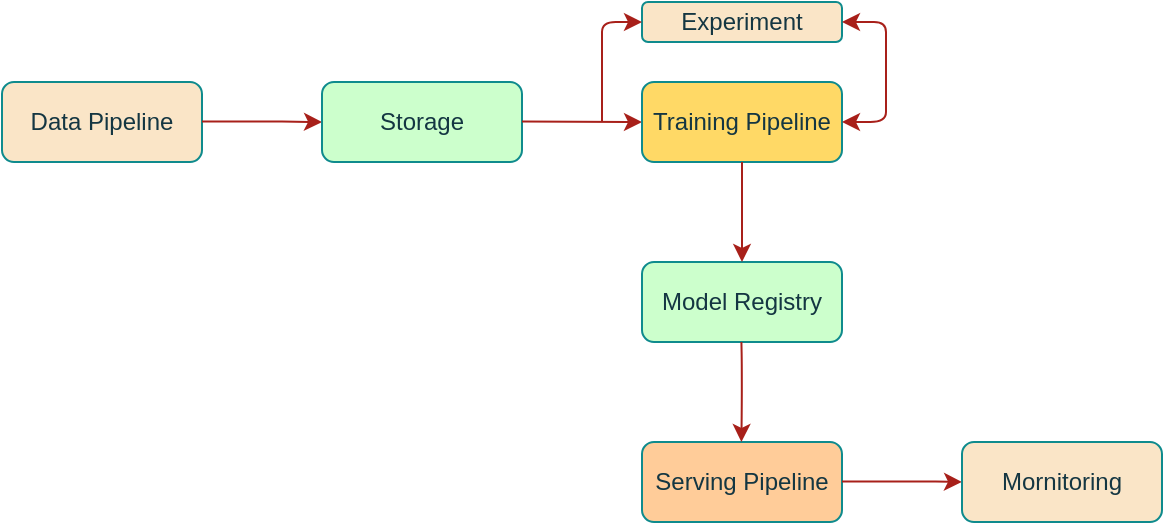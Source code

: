 <mxfile version="26.0.5">
  <diagram name="Page-1" id="qAib15jJmRBoWKASRBLO">
    <mxGraphModel dx="989" dy="509" grid="1" gridSize="10" guides="1" tooltips="1" connect="1" arrows="1" fold="1" page="1" pageScale="1" pageWidth="850" pageHeight="1100" math="0" shadow="0" adaptiveColors="simple">
      <root>
        <mxCell id="0" />
        <mxCell id="1" parent="0" />
        <mxCell id="jWd6oySCtDXXUH-AqADw-1" value="Data Pipeline" style="rounded=1;whiteSpace=wrap;html=1;fontColor=#143642;labelBackgroundColor=none;labelBorderColor=none;fillColor=#FAE5C7;strokeColor=#0F8B8D;" vertex="1" parent="1">
          <mxGeometry x="40" y="400" width="100" height="40" as="geometry" />
        </mxCell>
        <mxCell id="jWd6oySCtDXXUH-AqADw-3" value="" style="endArrow=classic;html=1;rounded=1;labelBackgroundColor=none;strokeColor=#A8201A;fontColor=default;" edge="1" parent="1">
          <mxGeometry width="50" height="50" relative="1" as="geometry">
            <mxPoint x="140" y="419.71" as="sourcePoint" />
            <mxPoint x="200" y="420" as="targetPoint" />
            <Array as="points">
              <mxPoint x="170" y="419.71" />
            </Array>
          </mxGeometry>
        </mxCell>
        <mxCell id="jWd6oySCtDXXUH-AqADw-4" value="Storage" style="rounded=1;whiteSpace=wrap;html=1;fillColor=#CCFFCC;labelBorderColor=none;labelBackgroundColor=none;strokeColor=#0F8B8D;fontColor=#143642;" vertex="1" parent="1">
          <mxGeometry x="200" y="400" width="100" height="40" as="geometry" />
        </mxCell>
        <mxCell id="jWd6oySCtDXXUH-AqADw-5" value="" style="endArrow=classic;html=1;rounded=1;labelBackgroundColor=none;strokeColor=#A8201A;fontColor=default;" edge="1" parent="1">
          <mxGeometry width="50" height="50" relative="1" as="geometry">
            <mxPoint x="300" y="419.71" as="sourcePoint" />
            <mxPoint x="360" y="420" as="targetPoint" />
          </mxGeometry>
        </mxCell>
        <mxCell id="jWd6oySCtDXXUH-AqADw-6" value="Training Pipeline" style="rounded=1;whiteSpace=wrap;html=1;fillColor=#FFD966;labelBackgroundColor=none;strokeColor=#0F8B8D;fontColor=#143642;" vertex="1" parent="1">
          <mxGeometry x="360" y="400" width="100" height="40" as="geometry" />
        </mxCell>
        <mxCell id="jWd6oySCtDXXUH-AqADw-8" value="Experiment" style="rounded=1;whiteSpace=wrap;html=1;fillColor=#FAE5C7;labelBackgroundColor=none;strokeColor=#0F8B8D;fontColor=#143642;" vertex="1" parent="1">
          <mxGeometry x="360" y="360" width="100" height="20" as="geometry" />
        </mxCell>
        <mxCell id="jWd6oySCtDXXUH-AqADw-14" value="" style="endArrow=classic;html=1;rounded=1;labelBackgroundColor=none;strokeColor=#A8201A;fontColor=default;" edge="1" parent="1">
          <mxGeometry width="50" height="50" relative="1" as="geometry">
            <mxPoint x="340" y="420" as="sourcePoint" />
            <mxPoint x="360" y="370" as="targetPoint" />
            <Array as="points">
              <mxPoint x="340" y="410" />
              <mxPoint x="340" y="390" />
              <mxPoint x="340" y="370" />
            </Array>
          </mxGeometry>
        </mxCell>
        <mxCell id="jWd6oySCtDXXUH-AqADw-16" value="" style="endArrow=classic;startArrow=classic;html=1;rounded=1;labelBackgroundColor=none;strokeColor=#A8201A;fontColor=default;" edge="1" parent="1">
          <mxGeometry width="50" height="50" relative="1" as="geometry">
            <mxPoint x="460" y="420" as="sourcePoint" />
            <mxPoint x="460" y="370" as="targetPoint" />
            <Array as="points">
              <mxPoint x="482" y="420" />
              <mxPoint x="482" y="410" />
              <mxPoint x="482" y="390" />
              <mxPoint x="482" y="370" />
              <mxPoint x="470" y="370" />
            </Array>
          </mxGeometry>
        </mxCell>
        <mxCell id="jWd6oySCtDXXUH-AqADw-17" value="Model Registry" style="rounded=1;whiteSpace=wrap;html=1;fillColor=#CCFFCC;labelBackgroundColor=none;strokeColor=#0F8B8D;fontColor=#143642;" vertex="1" parent="1">
          <mxGeometry x="360" y="490" width="100" height="40" as="geometry" />
        </mxCell>
        <mxCell id="jWd6oySCtDXXUH-AqADw-18" value="" style="endArrow=classic;html=1;rounded=1;exitX=0.5;exitY=1;exitDx=0;exitDy=0;entryX=0.5;entryY=0;entryDx=0;entryDy=0;labelBackgroundColor=none;strokeColor=#A8201A;fontColor=default;" edge="1" parent="1" source="jWd6oySCtDXXUH-AqADw-6" target="jWd6oySCtDXXUH-AqADw-17">
          <mxGeometry width="50" height="50" relative="1" as="geometry">
            <mxPoint x="499.71" y="450" as="sourcePoint" />
            <mxPoint x="410" y="480" as="targetPoint" />
          </mxGeometry>
        </mxCell>
        <mxCell id="jWd6oySCtDXXUH-AqADw-19" value="Serving Pipeline" style="rounded=1;whiteSpace=wrap;html=1;fillColor=#FFCC99;labelBackgroundColor=none;strokeColor=#0F8B8D;fontColor=#143642;" vertex="1" parent="1">
          <mxGeometry x="360" y="580" width="100" height="40" as="geometry" />
        </mxCell>
        <mxCell id="jWd6oySCtDXXUH-AqADw-20" value="" style="endArrow=classic;html=1;rounded=1;labelBackgroundColor=none;strokeColor=#A8201A;fontColor=default;" edge="1" parent="1">
          <mxGeometry width="50" height="50" relative="1" as="geometry">
            <mxPoint x="409.71" y="530" as="sourcePoint" />
            <mxPoint x="409.71" y="580" as="targetPoint" />
            <Array as="points">
              <mxPoint x="409.91" y="540" />
              <mxPoint x="409.91" y="560" />
            </Array>
          </mxGeometry>
        </mxCell>
        <mxCell id="jWd6oySCtDXXUH-AqADw-21" value="" style="endArrow=classic;html=1;rounded=1;labelBackgroundColor=none;strokeColor=#A8201A;fontColor=default;" edge="1" parent="1">
          <mxGeometry width="50" height="50" relative="1" as="geometry">
            <mxPoint x="460" y="599.71" as="sourcePoint" />
            <mxPoint x="520" y="600" as="targetPoint" />
            <Array as="points">
              <mxPoint x="500" y="599.71" />
            </Array>
          </mxGeometry>
        </mxCell>
        <mxCell id="jWd6oySCtDXXUH-AqADw-22" value="Mornitoring" style="rounded=1;whiteSpace=wrap;html=1;fillColor=#FAE5C7;labelBackgroundColor=none;strokeColor=#0F8B8D;fontColor=#143642;" vertex="1" parent="1">
          <mxGeometry x="520" y="580" width="100" height="40" as="geometry" />
        </mxCell>
      </root>
    </mxGraphModel>
  </diagram>
</mxfile>
